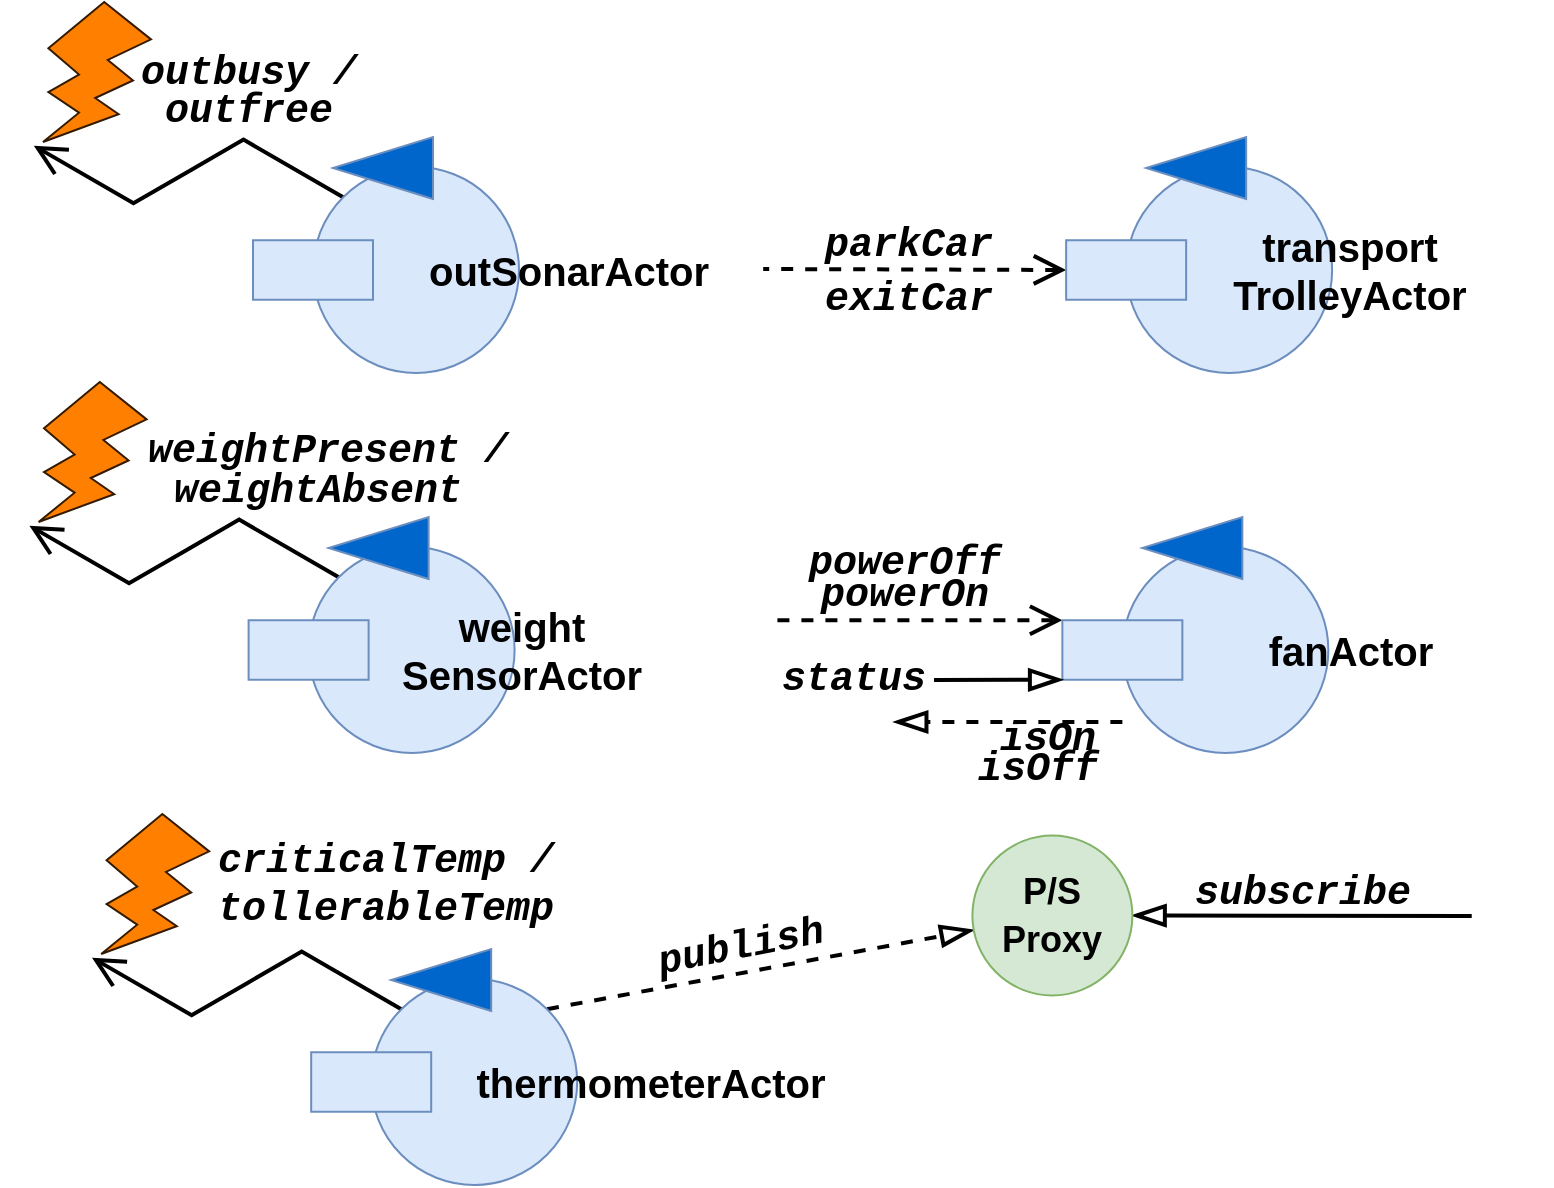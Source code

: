 <mxfile version="14.6.13" type="device"><diagram id="PS5p-miRpUZN3mHIzFUU" name="Pagina-1"><mxGraphModel dx="1117" dy="710" grid="1" gridSize="10" guides="1" tooltips="1" connect="1" arrows="1" fold="1" page="1" pageScale="1" pageWidth="827" pageHeight="1169" math="0" shadow="0"><root><mxCell id="0"/><mxCell id="1" parent="0"/><mxCell id="p0v2MCYOTG-1YUI7HmbI-3" style="edgeStyle=isometricEdgeStyle;rounded=0;orthogonalLoop=1;jettySize=auto;html=1;exitX=0;exitY=0;exitDx=0;exitDy=0;endSize=12;endArrow=open;endFill=0;elbow=vertical;entryX=-0.085;entryY=1.026;entryDx=0;entryDy=0;entryPerimeter=0;strokeWidth=2;" parent="1" source="4LaPOjj_Q7NK6tY3Kzd9-4" target="p0v2MCYOTG-1YUI7HmbI-2" edge="1"><mxGeometry relative="1" as="geometry"><mxPoint x="-35.5" y="171.5" as="targetPoint"/></mxGeometry></mxCell><mxCell id="4LaPOjj_Q7NK6tY3Kzd9-4" value="" style="ellipse;whiteSpace=wrap;html=1;aspect=fixed;fillColor=#dae8fc;fontStyle=1;fontFamily=Courier New;fontSize=20;strokeColor=#6c8ebf;" parent="1" vertex="1"><mxGeometry x="179.5" y="122.5" width="103" height="103" as="geometry"/></mxCell><mxCell id="4LaPOjj_Q7NK6tY3Kzd9-5" value="" style="triangle;whiteSpace=wrap;html=1;rotation=-180;strokeColor=#6C8EBF;fillColor=#0066CC;" parent="1" vertex="1"><mxGeometry x="189.5" y="107.5" width="50" height="31" as="geometry"/></mxCell><mxCell id="4LaPOjj_Q7NK6tY3Kzd9-6" value="" style="rounded=0;whiteSpace=wrap;html=1;fillColor=#dae8fc;strokeColor=#6c8ebf;" parent="1" vertex="1"><mxGeometry x="149.5" y="159.12" width="60" height="29.75" as="geometry"/></mxCell><mxCell id="4LaPOjj_Q7NK6tY3Kzd9-8" value="outSonarActor" style="text;html=1;strokeColor=none;fillColor=none;align=center;verticalAlign=middle;whiteSpace=wrap;rounded=0;fontSize=20;fontStyle=1" parent="1" vertex="1"><mxGeometry x="220.5" y="164" width="173" height="20" as="geometry"/></mxCell><mxCell id="p0v2MCYOTG-1YUI7HmbI-2" value="" style="verticalLabelPosition=bottom;verticalAlign=top;html=1;shape=mxgraph.basic.flash;rotation=0;direction=east;fillColor=#FF8000;strokeColor=#331A00;" parent="1" vertex="1"><mxGeometry x="44.5" y="40" width="54" height="70" as="geometry"/></mxCell><mxCell id="p0v2MCYOTG-1YUI7HmbI-4" value="outbusy /" style="text;html=1;strokeColor=none;fillColor=none;align=center;verticalAlign=middle;whiteSpace=wrap;rounded=0;fontStyle=3;fontFamily=Courier New;fontSize=20;labelBackgroundColor=none;labelBorderColor=none;" parent="1" vertex="1"><mxGeometry x="82" y="61.5" width="131" height="27" as="geometry"/></mxCell><mxCell id="p0v2MCYOTG-1YUI7HmbI-8" style="edgeStyle=isometricEdgeStyle;rounded=0;orthogonalLoop=1;jettySize=auto;html=1;exitX=0;exitY=0;exitDx=0;exitDy=0;endSize=12;endArrow=open;endFill=0;elbow=vertical;entryX=-0.085;entryY=1.026;entryDx=0;entryDy=0;entryPerimeter=0;strokeWidth=2;" parent="1" source="p0v2MCYOTG-1YUI7HmbI-9" target="p0v2MCYOTG-1YUI7HmbI-13" edge="1"><mxGeometry relative="1" as="geometry"><mxPoint x="-6.41" y="577.5" as="targetPoint"/></mxGeometry></mxCell><mxCell id="p0v2MCYOTG-1YUI7HmbI-42" style="edgeStyle=none;rounded=0;orthogonalLoop=1;jettySize=auto;html=1;exitX=1;exitY=0;exitDx=0;exitDy=0;fontFamily=Courier New;fontSize=20;startArrow=none;startFill=0;endArrow=blockThin;endFill=0;startSize=12;endSize=12;strokeWidth=2;dashed=1;" parent="1" source="p0v2MCYOTG-1YUI7HmbI-9" target="p0v2MCYOTG-1YUI7HmbI-40" edge="1"><mxGeometry relative="1" as="geometry"/></mxCell><mxCell id="p0v2MCYOTG-1YUI7HmbI-9" value="" style="ellipse;whiteSpace=wrap;html=1;aspect=fixed;fillColor=#dae8fc;fontStyle=1;fontFamily=Courier New;fontSize=20;strokeColor=#6c8ebf;" parent="1" vertex="1"><mxGeometry x="208.59" y="528.5" width="103" height="103" as="geometry"/></mxCell><mxCell id="p0v2MCYOTG-1YUI7HmbI-10" value="" style="triangle;whiteSpace=wrap;html=1;rotation=-180;strokeColor=#6C8EBF;fillColor=#0066CC;" parent="1" vertex="1"><mxGeometry x="218.59" y="513.5" width="50" height="31" as="geometry"/></mxCell><mxCell id="p0v2MCYOTG-1YUI7HmbI-11" value="" style="rounded=0;whiteSpace=wrap;html=1;fillColor=#dae8fc;strokeColor=#6c8ebf;" parent="1" vertex="1"><mxGeometry x="178.59" y="565.12" width="60" height="29.75" as="geometry"/></mxCell><mxCell id="p0v2MCYOTG-1YUI7HmbI-12" value="thermometerActor" style="text;html=1;strokeColor=none;fillColor=none;align=center;verticalAlign=middle;whiteSpace=wrap;rounded=0;fontSize=20;fontStyle=1" parent="1" vertex="1"><mxGeometry x="261.5" y="569.99" width="173" height="20" as="geometry"/></mxCell><mxCell id="p0v2MCYOTG-1YUI7HmbI-13" value="" style="verticalLabelPosition=bottom;verticalAlign=top;html=1;shape=mxgraph.basic.flash;rotation=0;direction=east;fillColor=#FF8000;strokeColor=#331A00;" parent="1" vertex="1"><mxGeometry x="73.59" y="446" width="54" height="70" as="geometry"/></mxCell><mxCell id="p0v2MCYOTG-1YUI7HmbI-14" value="criticalTemp /&lt;br&gt;tollerableTemp" style="text;html=1;strokeColor=none;fillColor=none;align=center;verticalAlign=middle;whiteSpace=wrap;rounded=0;fontStyle=3;fontFamily=Courier New;fontSize=20;labelBackgroundColor=none;labelBorderColor=none;" parent="1" vertex="1"><mxGeometry x="119.68" y="456.75" width="191.91" height="48.5" as="geometry"/></mxCell><mxCell id="p0v2MCYOTG-1YUI7HmbI-15" style="edgeStyle=isometricEdgeStyle;rounded=0;orthogonalLoop=1;jettySize=auto;html=1;exitX=0;exitY=0;exitDx=0;exitDy=0;endSize=12;endArrow=open;endFill=0;elbow=vertical;entryX=-0.085;entryY=1.026;entryDx=0;entryDy=0;entryPerimeter=0;strokeWidth=2;" parent="1" source="p0v2MCYOTG-1YUI7HmbI-16" target="p0v2MCYOTG-1YUI7HmbI-20" edge="1"><mxGeometry relative="1" as="geometry"><mxPoint x="-37.7" y="361.5" as="targetPoint"/></mxGeometry></mxCell><mxCell id="p0v2MCYOTG-1YUI7HmbI-16" value="" style="ellipse;whiteSpace=wrap;html=1;aspect=fixed;fillColor=#dae8fc;fontStyle=1;fontFamily=Courier New;fontSize=20;strokeColor=#6c8ebf;" parent="1" vertex="1"><mxGeometry x="177.3" y="312.5" width="103" height="103" as="geometry"/></mxCell><mxCell id="p0v2MCYOTG-1YUI7HmbI-17" value="" style="triangle;whiteSpace=wrap;html=1;rotation=-180;strokeColor=#6C8EBF;fillColor=#0066CC;" parent="1" vertex="1"><mxGeometry x="187.3" y="297.5" width="50" height="31" as="geometry"/></mxCell><mxCell id="p0v2MCYOTG-1YUI7HmbI-18" value="" style="rounded=0;whiteSpace=wrap;html=1;fillColor=#dae8fc;strokeColor=#6c8ebf;" parent="1" vertex="1"><mxGeometry x="147.3" y="349.12" width="60" height="29.75" as="geometry"/></mxCell><mxCell id="p0v2MCYOTG-1YUI7HmbI-19" value="weight&lt;br&gt;SensorActor" style="text;html=1;strokeColor=none;fillColor=none;align=center;verticalAlign=middle;whiteSpace=wrap;rounded=0;fontSize=20;fontStyle=1" parent="1" vertex="1"><mxGeometry x="218.3" y="354" width="131.7" height="20" as="geometry"/></mxCell><mxCell id="p0v2MCYOTG-1YUI7HmbI-20" value="" style="verticalLabelPosition=bottom;verticalAlign=top;html=1;shape=mxgraph.basic.flash;rotation=0;direction=east;fillColor=#FF8000;strokeColor=#331A00;" parent="1" vertex="1"><mxGeometry x="42.3" y="230" width="54" height="70" as="geometry"/></mxCell><mxCell id="p0v2MCYOTG-1YUI7HmbI-21" value="weightPresent /" style="text;html=1;strokeColor=none;fillColor=none;align=center;verticalAlign=middle;whiteSpace=wrap;rounded=0;fontStyle=3;fontFamily=Courier New;fontSize=20;labelBackgroundColor=none;labelBorderColor=none;" parent="1" vertex="1"><mxGeometry x="92" y="250" width="190" height="27" as="geometry"/></mxCell><mxCell id="p0v2MCYOTG-1YUI7HmbI-23" value="" style="ellipse;whiteSpace=wrap;html=1;aspect=fixed;fillColor=#dae8fc;fontStyle=1;fontFamily=Courier New;fontSize=20;strokeColor=#6c8ebf;" parent="1" vertex="1"><mxGeometry x="584.18" y="312.5" width="103" height="103" as="geometry"/></mxCell><mxCell id="p0v2MCYOTG-1YUI7HmbI-24" value="" style="triangle;whiteSpace=wrap;html=1;rotation=-180;strokeColor=#6C8EBF;fillColor=#0066CC;" parent="1" vertex="1"><mxGeometry x="594.18" y="297.5" width="50" height="31" as="geometry"/></mxCell><mxCell id="p0v2MCYOTG-1YUI7HmbI-29" style="rounded=0;orthogonalLoop=1;jettySize=auto;html=1;exitX=0;exitY=0;exitDx=0;exitDy=0;fontFamily=Courier New;fontSize=20;endArrow=none;endFill=0;endSize=12;strokeWidth=2;dashed=1;startArrow=open;startFill=0;startSize=12;entryX=0;entryY=1;entryDx=0;entryDy=0;" parent="1" source="p0v2MCYOTG-1YUI7HmbI-25" edge="1" target="p0v2MCYOTG-1YUI7HmbI-30"><mxGeometry relative="1" as="geometry"><mxPoint x="412.5" y="364" as="targetPoint"/></mxGeometry></mxCell><mxCell id="p0v2MCYOTG-1YUI7HmbI-25" value="" style="rounded=0;whiteSpace=wrap;html=1;fillColor=#dae8fc;strokeColor=#6c8ebf;" parent="1" vertex="1"><mxGeometry x="554.18" y="349.12" width="60" height="29.75" as="geometry"/></mxCell><mxCell id="p0v2MCYOTG-1YUI7HmbI-26" value="fanActor" style="text;html=1;strokeColor=none;fillColor=none;align=center;verticalAlign=middle;whiteSpace=wrap;rounded=0;fontSize=20;fontStyle=1" parent="1" vertex="1"><mxGeometry x="639.59" y="354" width="117.32" height="20" as="geometry"/></mxCell><mxCell id="p0v2MCYOTG-1YUI7HmbI-30" value="powerOn" style="text;html=1;strokeColor=none;fillColor=none;align=center;verticalAlign=middle;whiteSpace=wrap;rounded=0;fontStyle=3;fontFamily=Courier New;fontSize=20;labelBackgroundColor=none;labelBorderColor=none;" parent="1" vertex="1"><mxGeometry x="410" y="322.12" width="131" height="27" as="geometry"/></mxCell><mxCell id="p0v2MCYOTG-1YUI7HmbI-31" value="powerOff" style="text;html=1;strokeColor=none;fillColor=none;align=center;verticalAlign=middle;whiteSpace=wrap;rounded=0;fontStyle=3;fontFamily=Courier New;fontSize=20;labelBackgroundColor=none;labelBorderColor=none;" parent="1" vertex="1"><mxGeometry x="410" y="306" width="131" height="27" as="geometry"/></mxCell><mxCell id="p0v2MCYOTG-1YUI7HmbI-32" value="" style="ellipse;whiteSpace=wrap;html=1;aspect=fixed;fillColor=#dae8fc;fontStyle=1;fontFamily=Courier New;fontSize=20;strokeColor=#6c8ebf;" parent="1" vertex="1"><mxGeometry x="586.07" y="122.5" width="103" height="103" as="geometry"/></mxCell><mxCell id="p0v2MCYOTG-1YUI7HmbI-33" value="" style="triangle;whiteSpace=wrap;html=1;rotation=-180;strokeColor=#6C8EBF;fillColor=#0066CC;" parent="1" vertex="1"><mxGeometry x="596.07" y="107.5" width="50" height="31" as="geometry"/></mxCell><mxCell id="p0v2MCYOTG-1YUI7HmbI-34" style="rounded=0;orthogonalLoop=1;jettySize=auto;html=1;exitX=0;exitY=0.5;exitDx=0;exitDy=0;fontFamily=Courier New;fontSize=20;endArrow=none;endFill=0;endSize=12;strokeWidth=2;dashed=1;startArrow=open;startFill=0;startSize=12;" parent="1" source="p0v2MCYOTG-1YUI7HmbI-35" edge="1"><mxGeometry relative="1" as="geometry"><mxPoint x="404.59" y="173.5" as="targetPoint"/></mxGeometry></mxCell><mxCell id="p0v2MCYOTG-1YUI7HmbI-35" value="" style="rounded=0;whiteSpace=wrap;html=1;fillColor=#dae8fc;strokeColor=#6c8ebf;" parent="1" vertex="1"><mxGeometry x="556.07" y="159.12" width="60" height="29.75" as="geometry"/></mxCell><mxCell id="p0v2MCYOTG-1YUI7HmbI-36" value="transport&lt;br&gt;TrolleyActor" style="text;html=1;strokeColor=none;fillColor=none;align=center;verticalAlign=middle;whiteSpace=wrap;rounded=0;fontSize=20;fontStyle=1" parent="1" vertex="1"><mxGeometry x="598.25" y="163.99" width="200" height="20" as="geometry"/></mxCell><mxCell id="p0v2MCYOTG-1YUI7HmbI-37" value="parkCar" style="text;html=1;strokeColor=none;fillColor=none;align=center;verticalAlign=middle;whiteSpace=wrap;rounded=0;fontStyle=3;fontFamily=Courier New;fontSize=20;labelBackgroundColor=none;labelBorderColor=none;" parent="1" vertex="1"><mxGeometry x="411.89" y="147.5" width="131" height="27" as="geometry"/></mxCell><mxCell id="p0v2MCYOTG-1YUI7HmbI-38" value="exitCar" style="text;html=1;strokeColor=none;fillColor=none;align=center;verticalAlign=middle;whiteSpace=wrap;rounded=0;fontStyle=3;fontFamily=Courier New;fontSize=20;labelBackgroundColor=none;labelBorderColor=none;" parent="1" vertex="1"><mxGeometry x="411.89" y="174.5" width="131" height="27" as="geometry"/></mxCell><mxCell id="p0v2MCYOTG-1YUI7HmbI-46" style="edgeStyle=none;rounded=0;orthogonalLoop=1;jettySize=auto;html=1;fontFamily=Courier New;fontSize=18;startArrow=blockThin;startFill=0;endArrow=none;endFill=0;startSize=12;endSize=12;strokeWidth=2;" parent="1" source="p0v2MCYOTG-1YUI7HmbI-40" edge="1"><mxGeometry relative="1" as="geometry"><mxPoint x="758.865" y="497" as="targetPoint"/></mxGeometry></mxCell><mxCell id="p0v2MCYOTG-1YUI7HmbI-40" value="&lt;span style=&quot;color: rgb(0 , 0 , 0) ; font-family: &amp;#34;helvetica&amp;#34; ; font-size: 18px ; font-style: normal ; font-weight: 700 ; letter-spacing: normal ; text-align: center ; text-indent: 0px ; text-transform: none ; word-spacing: 0px ; display: inline ; float: none&quot;&gt;P/S&lt;/span&gt;&lt;br style=&quot;color: rgb(0 , 0 , 0) ; font-family: &amp;#34;helvetica&amp;#34; ; font-size: 18px ; font-style: normal ; font-weight: 700 ; letter-spacing: normal ; text-align: center ; text-indent: 0px ; text-transform: none ; word-spacing: 0px&quot;&gt;&lt;span style=&quot;color: rgb(0 , 0 , 0) ; font-family: &amp;#34;helvetica&amp;#34; ; font-size: 18px ; font-style: normal ; font-weight: 700 ; letter-spacing: normal ; text-align: center ; text-indent: 0px ; text-transform: none ; word-spacing: 0px ; display: inline ; float: none&quot;&gt;Proxy&lt;/span&gt;" style="ellipse;whiteSpace=wrap;html=1;aspect=fixed;labelBackgroundColor=none;fontFamily=Courier New;fontSize=20;strokeColor=#82b366;fillColor=#d5e8d4;" parent="1" vertex="1"><mxGeometry x="509.2" y="456.75" width="80" height="80" as="geometry"/></mxCell><mxCell id="p0v2MCYOTG-1YUI7HmbI-44" value="publish" style="text;html=1;strokeColor=none;fillColor=none;align=center;verticalAlign=middle;whiteSpace=wrap;rounded=0;fontStyle=3;fontFamily=Courier New;fontSize=20;labelBackgroundColor=none;labelBorderColor=none;rotation=349;" parent="1" vertex="1"><mxGeometry x="327.7" y="498.5" width="131" height="27" as="geometry"/></mxCell><mxCell id="p0v2MCYOTG-1YUI7HmbI-47" value="subscribe" style="text;html=1;strokeColor=none;fillColor=none;align=center;verticalAlign=middle;whiteSpace=wrap;rounded=0;fontStyle=3;fontFamily=Courier New;fontSize=20;labelBackgroundColor=none;labelBorderColor=none;" parent="1" vertex="1"><mxGeometry x="608.52" y="471.5" width="131" height="27" as="geometry"/></mxCell><mxCell id="Rj9xpIYj4Aq3__6QTYAu-1" value="outfree" style="text;html=1;strokeColor=none;fillColor=none;align=center;verticalAlign=middle;whiteSpace=wrap;rounded=0;fontStyle=3;fontFamily=Courier New;fontSize=20;labelBackgroundColor=none;labelBorderColor=none;" vertex="1" parent="1"><mxGeometry x="82" y="80.5" width="131" height="27" as="geometry"/></mxCell><mxCell id="Rj9xpIYj4Aq3__6QTYAu-2" value="weightAbsent" style="text;html=1;strokeColor=none;fillColor=none;align=center;verticalAlign=middle;whiteSpace=wrap;rounded=0;fontStyle=3;fontFamily=Courier New;fontSize=20;labelBackgroundColor=none;labelBorderColor=none;" vertex="1" parent="1"><mxGeometry x="95.75" y="270" width="171.5" height="27" as="geometry"/></mxCell><mxCell id="Rj9xpIYj4Aq3__6QTYAu-3" value="" style="endArrow=blockThin;html=1;endFill=0;endSize=12;strokeWidth=2;entryX=0;entryY=1;entryDx=0;entryDy=0;" edge="1" parent="1" target="p0v2MCYOTG-1YUI7HmbI-25"><mxGeometry width="50" height="50" relative="1" as="geometry"><mxPoint x="490" y="379" as="sourcePoint"/><mxPoint x="530" y="400" as="targetPoint"/></mxGeometry></mxCell><mxCell id="Rj9xpIYj4Aq3__6QTYAu-4" value="" style="endArrow=blockThin;html=1;endFill=0;endSize=12;strokeWidth=2;dashed=1;" edge="1" parent="1"><mxGeometry width="50" height="50" relative="1" as="geometry"><mxPoint x="584.18" y="400" as="sourcePoint"/><mxPoint x="470" y="400" as="targetPoint"/></mxGeometry></mxCell><mxCell id="Rj9xpIYj4Aq3__6QTYAu-5" value="status" style="text;html=1;strokeColor=none;fillColor=none;align=center;verticalAlign=middle;whiteSpace=wrap;rounded=0;fontStyle=3;fontFamily=Courier New;fontSize=20;labelBackgroundColor=none;labelBorderColor=none;" vertex="1" parent="1"><mxGeometry x="403.58" y="364" width="92.3" height="27" as="geometry"/></mxCell><mxCell id="Rj9xpIYj4Aq3__6QTYAu-7" value="isOn" style="text;html=1;strokeColor=none;fillColor=none;align=center;verticalAlign=middle;whiteSpace=wrap;rounded=0;fontStyle=3;fontFamily=Courier New;fontSize=20;labelBackgroundColor=none;labelBorderColor=none;" vertex="1" parent="1"><mxGeometry x="500.9" y="394.5" width="92.3" height="27" as="geometry"/></mxCell><mxCell id="Rj9xpIYj4Aq3__6QTYAu-8" value="isOff" style="text;html=1;strokeColor=none;fillColor=none;align=center;verticalAlign=middle;whiteSpace=wrap;rounded=0;fontStyle=3;fontFamily=Courier New;fontSize=20;labelBackgroundColor=none;labelBorderColor=none;" vertex="1" parent="1"><mxGeometry x="495.88" y="409" width="92.3" height="27" as="geometry"/></mxCell></root></mxGraphModel></diagram></mxfile>